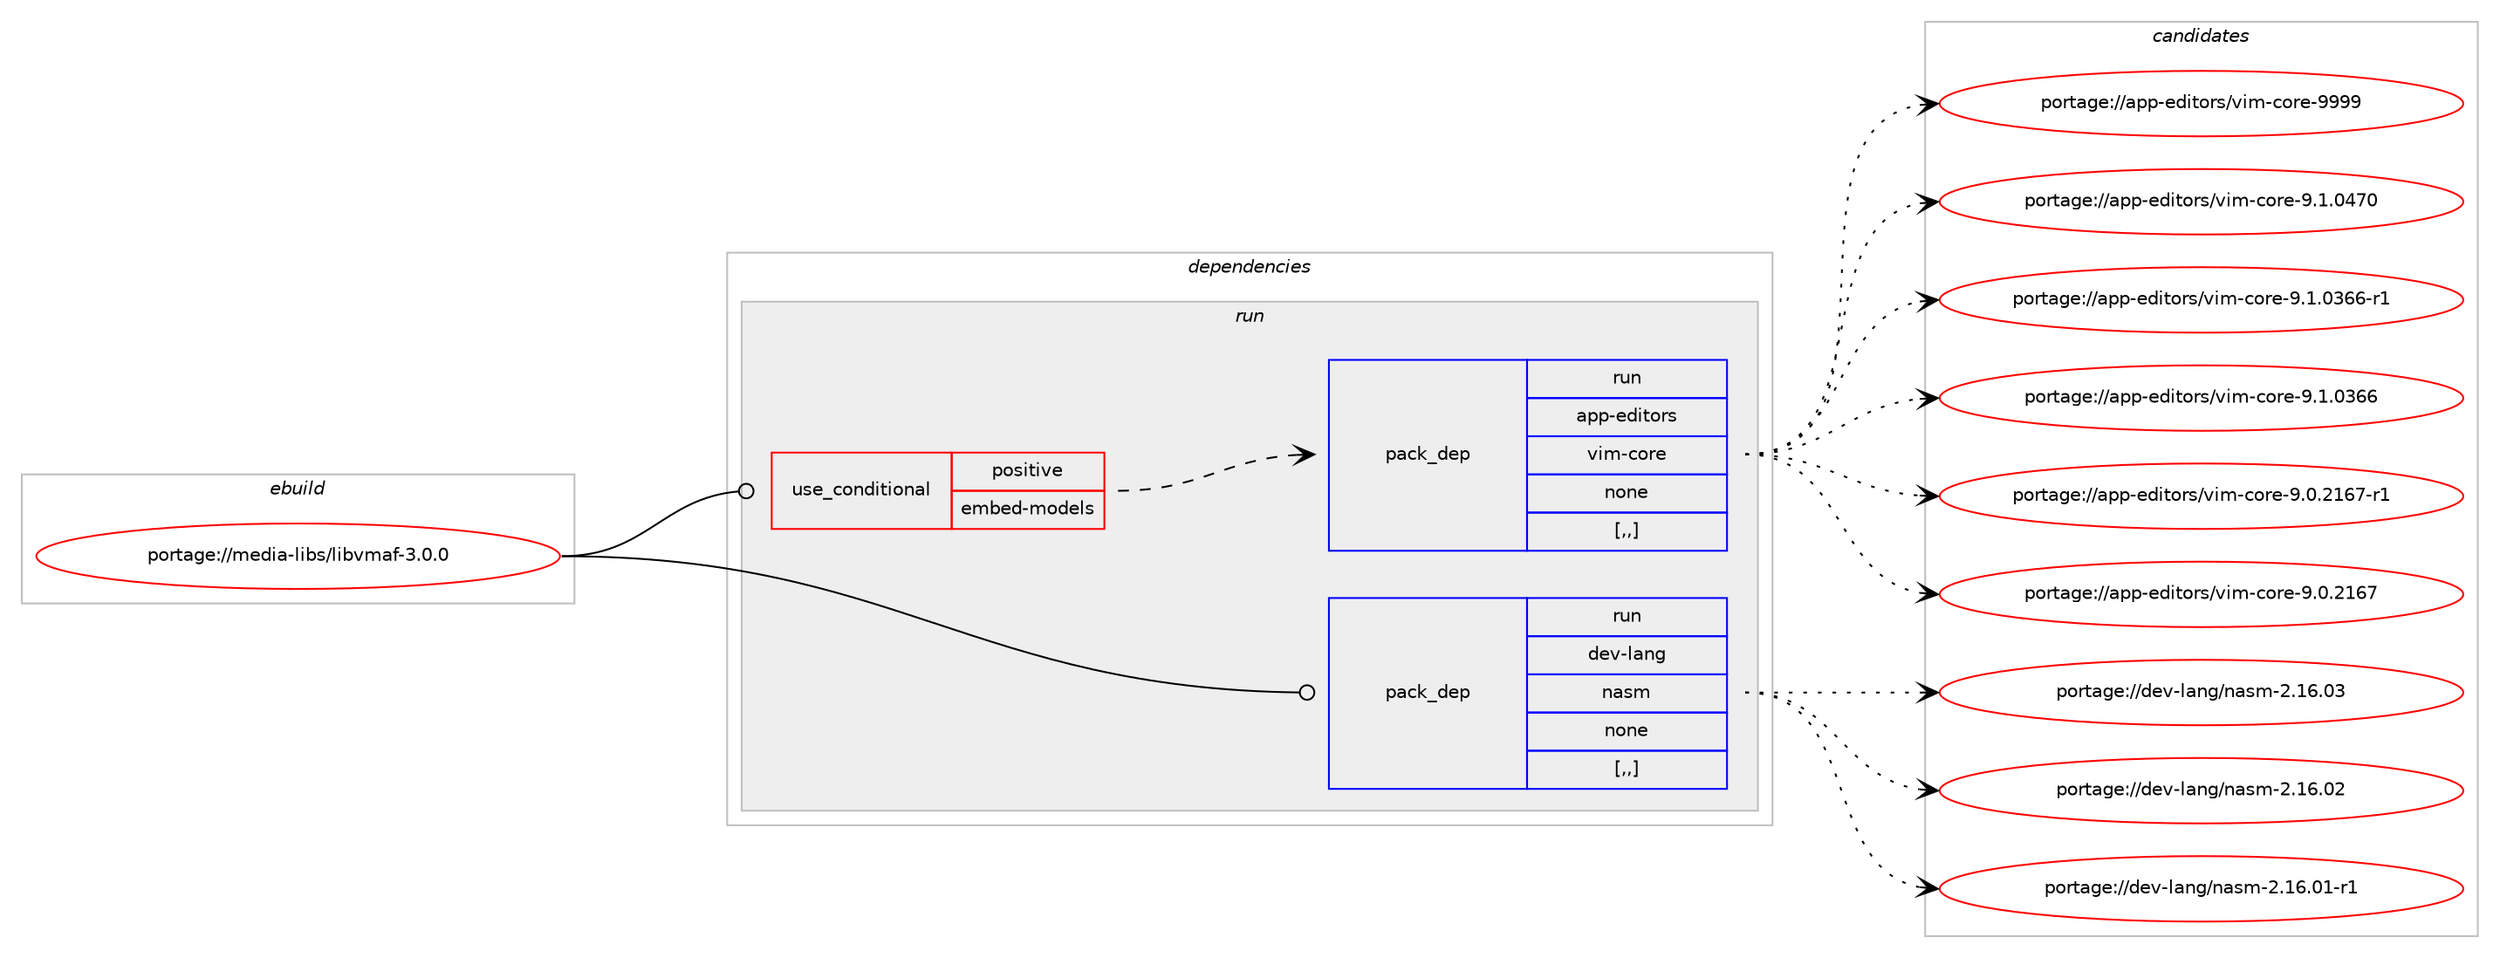 digraph prolog {

# *************
# Graph options
# *************

newrank=true;
concentrate=true;
compound=true;
graph [rankdir=LR,fontname=Helvetica,fontsize=10,ranksep=1.5];#, ranksep=2.5, nodesep=0.2];
edge  [arrowhead=vee];
node  [fontname=Helvetica,fontsize=10];

# **********
# The ebuild
# **********

subgraph cluster_leftcol {
color=gray;
label=<<i>ebuild</i>>;
id [label="portage://media-libs/libvmaf-3.0.0", color=red, width=4, href="../media-libs/libvmaf-3.0.0.svg"];
}

# ****************
# The dependencies
# ****************

subgraph cluster_midcol {
color=gray;
label=<<i>dependencies</i>>;
subgraph cluster_compile {
fillcolor="#eeeeee";
style=filled;
label=<<i>compile</i>>;
}
subgraph cluster_compileandrun {
fillcolor="#eeeeee";
style=filled;
label=<<i>compile and run</i>>;
}
subgraph cluster_run {
fillcolor="#eeeeee";
style=filled;
label=<<i>run</i>>;
subgraph cond76302 {
dependency301622 [label=<<TABLE BORDER="0" CELLBORDER="1" CELLSPACING="0" CELLPADDING="4"><TR><TD ROWSPAN="3" CELLPADDING="10">use_conditional</TD></TR><TR><TD>positive</TD></TR><TR><TD>embed-models</TD></TR></TABLE>>, shape=none, color=red];
subgraph pack222956 {
dependency301623 [label=<<TABLE BORDER="0" CELLBORDER="1" CELLSPACING="0" CELLPADDING="4" WIDTH="220"><TR><TD ROWSPAN="6" CELLPADDING="30">pack_dep</TD></TR><TR><TD WIDTH="110">run</TD></TR><TR><TD>app-editors</TD></TR><TR><TD>vim-core</TD></TR><TR><TD>none</TD></TR><TR><TD>[,,]</TD></TR></TABLE>>, shape=none, color=blue];
}
dependency301622:e -> dependency301623:w [weight=20,style="dashed",arrowhead="vee"];
}
id:e -> dependency301622:w [weight=20,style="solid",arrowhead="odot"];
subgraph pack222957 {
dependency301624 [label=<<TABLE BORDER="0" CELLBORDER="1" CELLSPACING="0" CELLPADDING="4" WIDTH="220"><TR><TD ROWSPAN="6" CELLPADDING="30">pack_dep</TD></TR><TR><TD WIDTH="110">run</TD></TR><TR><TD>dev-lang</TD></TR><TR><TD>nasm</TD></TR><TR><TD>none</TD></TR><TR><TD>[,,]</TD></TR></TABLE>>, shape=none, color=blue];
}
id:e -> dependency301624:w [weight=20,style="solid",arrowhead="odot"];
}
}

# **************
# The candidates
# **************

subgraph cluster_choices {
rank=same;
color=gray;
label=<<i>candidates</i>>;

subgraph choice222956 {
color=black;
nodesep=1;
choice97112112451011001051161111141154711810510945991111141014557575757 [label="portage://app-editors/vim-core-9999", color=red, width=4,href="../app-editors/vim-core-9999.svg"];
choice9711211245101100105116111114115471181051094599111114101455746494648525548 [label="portage://app-editors/vim-core-9.1.0470", color=red, width=4,href="../app-editors/vim-core-9.1.0470.svg"];
choice97112112451011001051161111141154711810510945991111141014557464946485154544511449 [label="portage://app-editors/vim-core-9.1.0366-r1", color=red, width=4,href="../app-editors/vim-core-9.1.0366-r1.svg"];
choice9711211245101100105116111114115471181051094599111114101455746494648515454 [label="portage://app-editors/vim-core-9.1.0366", color=red, width=4,href="../app-editors/vim-core-9.1.0366.svg"];
choice97112112451011001051161111141154711810510945991111141014557464846504954554511449 [label="portage://app-editors/vim-core-9.0.2167-r1", color=red, width=4,href="../app-editors/vim-core-9.0.2167-r1.svg"];
choice9711211245101100105116111114115471181051094599111114101455746484650495455 [label="portage://app-editors/vim-core-9.0.2167", color=red, width=4,href="../app-editors/vim-core-9.0.2167.svg"];
dependency301623:e -> choice97112112451011001051161111141154711810510945991111141014557575757:w [style=dotted,weight="100"];
dependency301623:e -> choice9711211245101100105116111114115471181051094599111114101455746494648525548:w [style=dotted,weight="100"];
dependency301623:e -> choice97112112451011001051161111141154711810510945991111141014557464946485154544511449:w [style=dotted,weight="100"];
dependency301623:e -> choice9711211245101100105116111114115471181051094599111114101455746494648515454:w [style=dotted,weight="100"];
dependency301623:e -> choice97112112451011001051161111141154711810510945991111141014557464846504954554511449:w [style=dotted,weight="100"];
dependency301623:e -> choice9711211245101100105116111114115471181051094599111114101455746484650495455:w [style=dotted,weight="100"];
}
subgraph choice222957 {
color=black;
nodesep=1;
choice100101118451089711010347110971151094550464954464851 [label="portage://dev-lang/nasm-2.16.03", color=red, width=4,href="../dev-lang/nasm-2.16.03.svg"];
choice100101118451089711010347110971151094550464954464850 [label="portage://dev-lang/nasm-2.16.02", color=red, width=4,href="../dev-lang/nasm-2.16.02.svg"];
choice1001011184510897110103471109711510945504649544648494511449 [label="portage://dev-lang/nasm-2.16.01-r1", color=red, width=4,href="../dev-lang/nasm-2.16.01-r1.svg"];
dependency301624:e -> choice100101118451089711010347110971151094550464954464851:w [style=dotted,weight="100"];
dependency301624:e -> choice100101118451089711010347110971151094550464954464850:w [style=dotted,weight="100"];
dependency301624:e -> choice1001011184510897110103471109711510945504649544648494511449:w [style=dotted,weight="100"];
}
}

}
